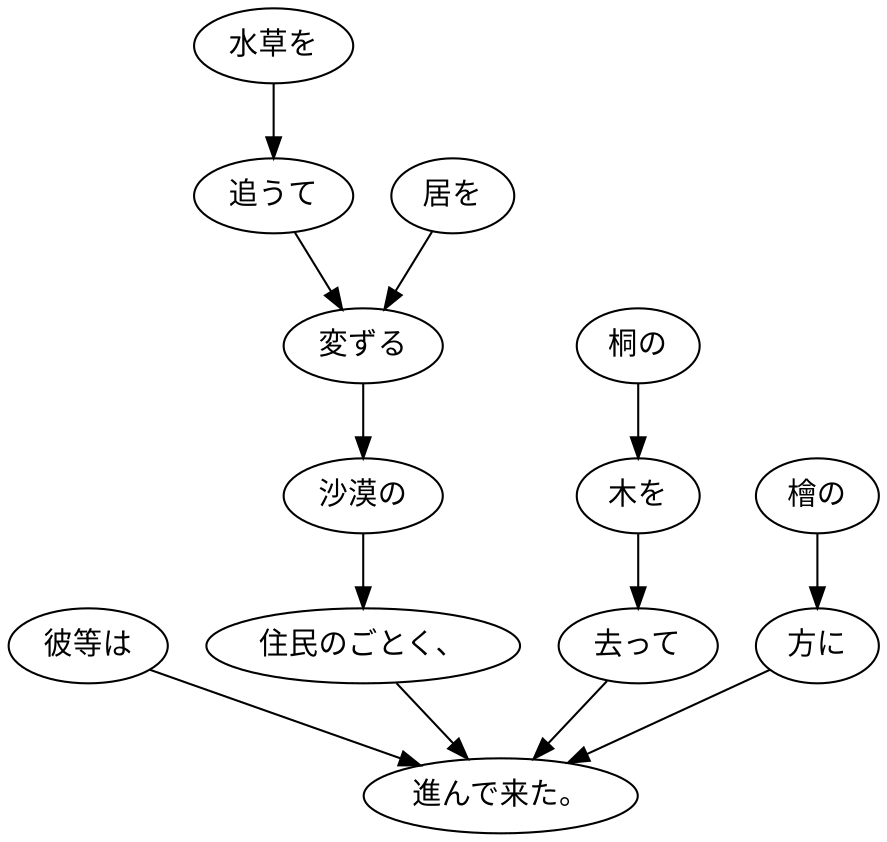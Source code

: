 digraph graph4717 {
	node0 [label="彼等は"];
	node1 [label="水草を"];
	node2 [label="追うて"];
	node3 [label="居を"];
	node4 [label="変ずる"];
	node5 [label="沙漠の"];
	node6 [label="住民のごとく、"];
	node7 [label="桐の"];
	node8 [label="木を"];
	node9 [label="去って"];
	node10 [label="檜の"];
	node11 [label="方に"];
	node12 [label="進んで来た。"];
	node0 -> node12;
	node1 -> node2;
	node2 -> node4;
	node3 -> node4;
	node4 -> node5;
	node5 -> node6;
	node6 -> node12;
	node7 -> node8;
	node8 -> node9;
	node9 -> node12;
	node10 -> node11;
	node11 -> node12;
}
